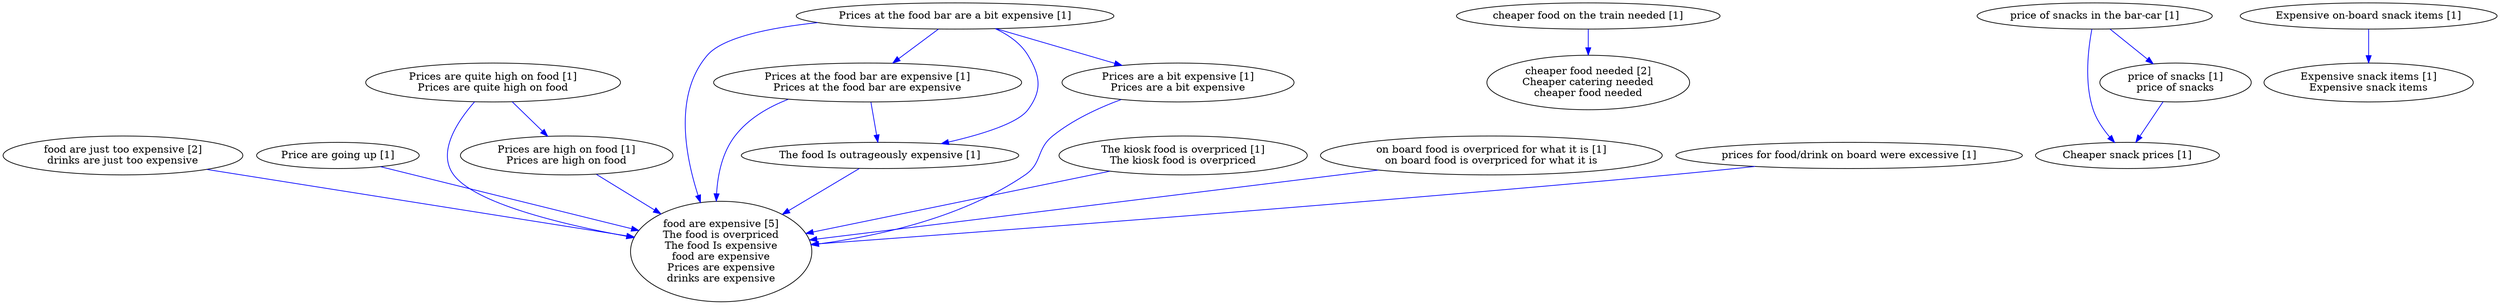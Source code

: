 digraph collapsedGraph {
"food are expensive [5]\nThe food is overpriced\nThe food Is expensive\nfood are expensive\nPrices are expensive\ndrinks are expensive""food are just too expensive [2]\ndrinks are just too expensive""cheaper food needed [2]\nCheaper catering needed\ncheaper food needed""Cheaper snack prices [1]""Expensive on-board snack items [1]""Expensive snack items [1]\nExpensive snack items""Price are going up [1]""Prices are quite high on food [1]\nPrices are quite high on food""Prices are high on food [1]\nPrices are high on food""Prices at the food bar are a bit expensive [1]""Prices at the food bar are expensive [1]\nPrices at the food bar are expensive""Prices are a bit expensive [1]\nPrices are a bit expensive""The food Is outrageously expensive [1]""The kiosk food is overpriced [1]\nThe kiosk food is overpriced""cheaper food on the train needed [1]""on board food is overpriced for what it is [1]\non board food is overpriced for what it is""price of snacks in the bar-car [1]""price of snacks [1]\nprice of snacks""prices for food/drink on board were excessive [1]""on board food is overpriced for what it is [1]\non board food is overpriced for what it is" -> "food are expensive [5]\nThe food is overpriced\nThe food Is expensive\nfood are expensive\nPrices are expensive\ndrinks are expensive" [color=blue]
"prices for food/drink on board were excessive [1]" -> "food are expensive [5]\nThe food is overpriced\nThe food Is expensive\nfood are expensive\nPrices are expensive\ndrinks are expensive" [color=blue]
"food are just too expensive [2]\ndrinks are just too expensive" -> "food are expensive [5]\nThe food is overpriced\nThe food Is expensive\nfood are expensive\nPrices are expensive\ndrinks are expensive" [color=blue]
"Prices are a bit expensive [1]\nPrices are a bit expensive" -> "food are expensive [5]\nThe food is overpriced\nThe food Is expensive\nfood are expensive\nPrices are expensive\ndrinks are expensive" [color=blue]
"Price are going up [1]" -> "food are expensive [5]\nThe food is overpriced\nThe food Is expensive\nfood are expensive\nPrices are expensive\ndrinks are expensive" [color=blue]
"price of snacks [1]\nprice of snacks" -> "Cheaper snack prices [1]" [color=blue]
"The kiosk food is overpriced [1]\nThe kiosk food is overpriced" -> "food are expensive [5]\nThe food is overpriced\nThe food Is expensive\nfood are expensive\nPrices are expensive\ndrinks are expensive" [color=blue]
"Prices are high on food [1]\nPrices are high on food" -> "food are expensive [5]\nThe food is overpriced\nThe food Is expensive\nfood are expensive\nPrices are expensive\ndrinks are expensive" [color=blue]
"Prices are quite high on food [1]\nPrices are quite high on food" -> "food are expensive [5]\nThe food is overpriced\nThe food Is expensive\nfood are expensive\nPrices are expensive\ndrinks are expensive" [color=blue]
"Prices at the food bar are expensive [1]\nPrices at the food bar are expensive" -> "food are expensive [5]\nThe food is overpriced\nThe food Is expensive\nfood are expensive\nPrices are expensive\ndrinks are expensive" [color=blue]
"price of snacks in the bar-car [1]" -> "Cheaper snack prices [1]" [color=blue]
"cheaper food on the train needed [1]" -> "cheaper food needed [2]\nCheaper catering needed\ncheaper food needed" [color=blue]
"Prices at the food bar are a bit expensive [1]" -> "food are expensive [5]\nThe food is overpriced\nThe food Is expensive\nfood are expensive\nPrices are expensive\ndrinks are expensive" [color=blue]
"Prices at the food bar are expensive [1]\nPrices at the food bar are expensive" -> "The food Is outrageously expensive [1]" [color=blue]
"Prices at the food bar are a bit expensive [1]" -> "The food Is outrageously expensive [1]" [color=blue]
"The food Is outrageously expensive [1]" -> "food are expensive [5]\nThe food is overpriced\nThe food Is expensive\nfood are expensive\nPrices are expensive\ndrinks are expensive" [color=blue]
"Expensive on-board snack items [1]" -> "Expensive snack items [1]\nExpensive snack items" [color=blue]
"Prices are quite high on food [1]\nPrices are quite high on food" -> "Prices are high on food [1]\nPrices are high on food" [color=blue]
"Prices at the food bar are a bit expensive [1]" -> "Prices at the food bar are expensive [1]\nPrices at the food bar are expensive" [color=blue]
"Prices at the food bar are a bit expensive [1]" -> "Prices are a bit expensive [1]\nPrices are a bit expensive" [color=blue]
"price of snacks in the bar-car [1]" -> "price of snacks [1]\nprice of snacks" [color=blue]
}